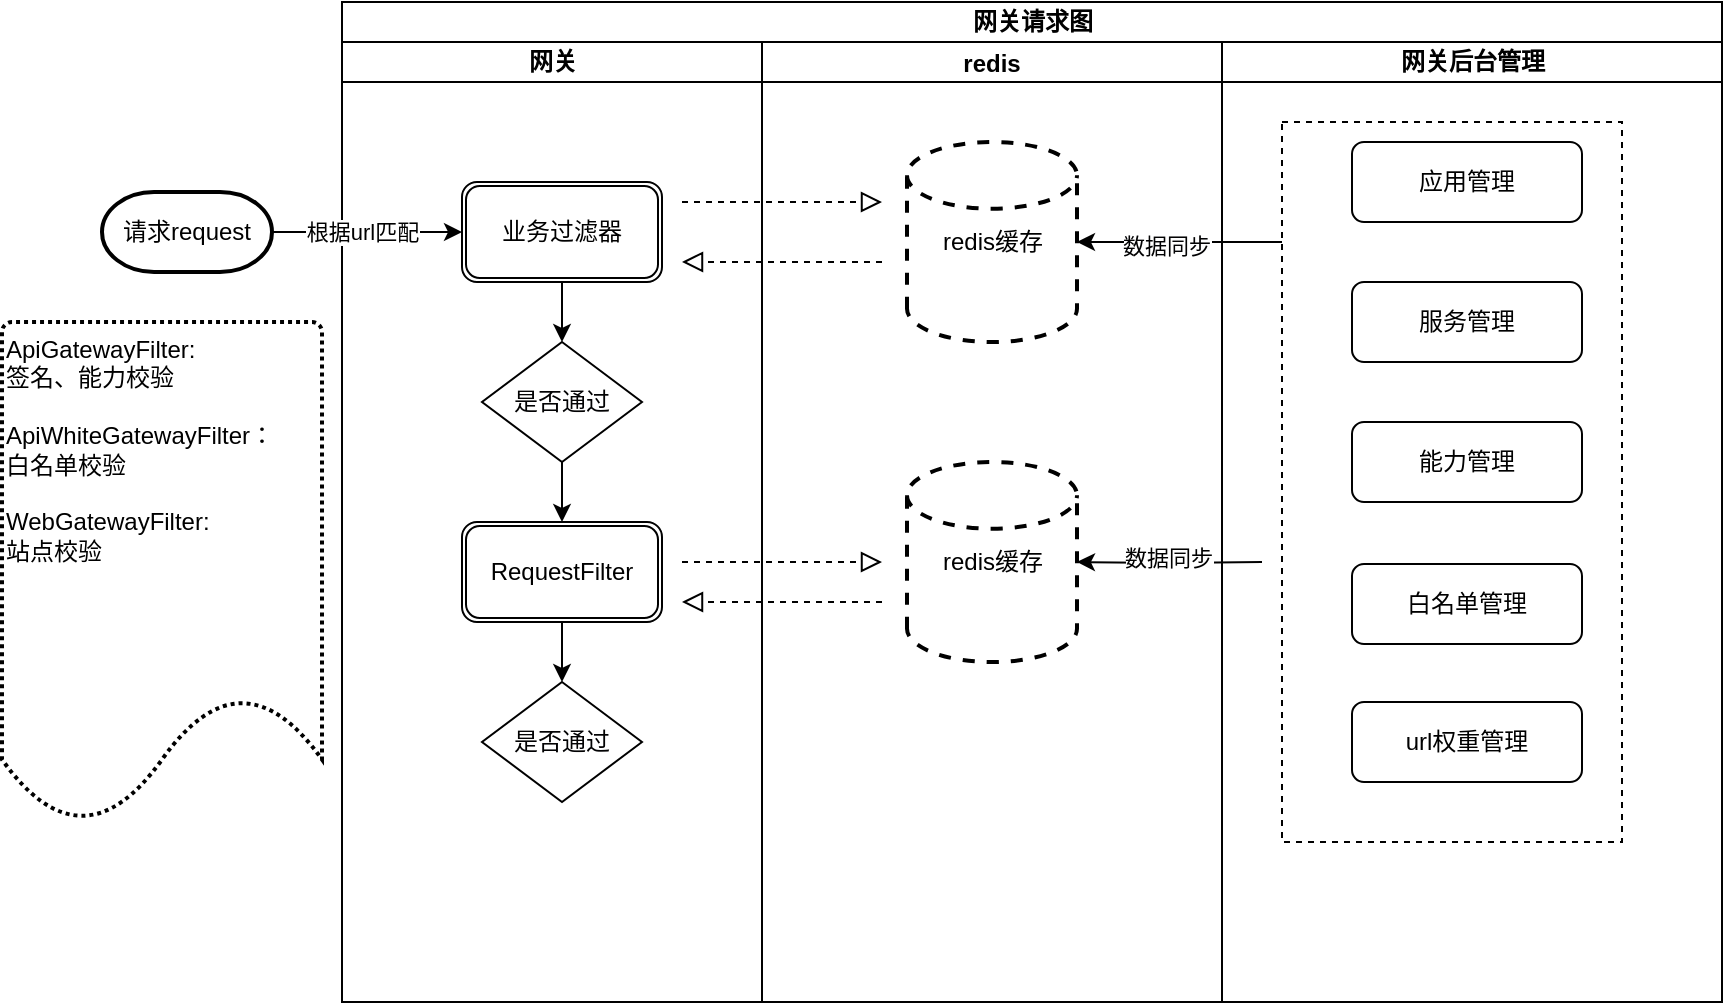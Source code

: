 <mxfile version="20.6.2" type="github">
  <diagram id="6a731a19-8d31-9384-78a2-239565b7b9f0" name="Page-1">
    <mxGraphModel dx="946" dy="-267" grid="1" gridSize="10" guides="1" tooltips="1" connect="1" arrows="1" fold="1" page="1" pageScale="1" pageWidth="1169" pageHeight="827" background="none" math="0" shadow="0">
      <root>
        <mxCell id="0" />
        <mxCell id="1" parent="0" />
        <mxCell id="2TVz8fjP1gfRnIbp-4KX-57" value="网关请求图" style="swimlane;childLayout=stackLayout;resizeParent=1;resizeParentMax=0;startSize=20;html=1;" vertex="1" parent="1">
          <mxGeometry x="400" y="880" width="690" height="500" as="geometry" />
        </mxCell>
        <mxCell id="2TVz8fjP1gfRnIbp-4KX-58" value="网关" style="swimlane;startSize=20;html=1;" vertex="1" parent="2TVz8fjP1gfRnIbp-4KX-57">
          <mxGeometry y="20" width="210" height="480" as="geometry" />
        </mxCell>
        <mxCell id="2TVz8fjP1gfRnIbp-4KX-81" style="edgeStyle=orthogonalEdgeStyle;rounded=0;orthogonalLoop=1;jettySize=auto;html=1;fontColor=#020203;" edge="1" parent="2TVz8fjP1gfRnIbp-4KX-58" source="2TVz8fjP1gfRnIbp-4KX-66" target="2TVz8fjP1gfRnIbp-4KX-80">
          <mxGeometry relative="1" as="geometry" />
        </mxCell>
        <mxCell id="2TVz8fjP1gfRnIbp-4KX-66" value="业务过滤器" style="shape=ext;double=1;rounded=1;whiteSpace=wrap;html=1;" vertex="1" parent="2TVz8fjP1gfRnIbp-4KX-58">
          <mxGeometry x="60" y="70" width="100" height="50" as="geometry" />
        </mxCell>
        <mxCell id="2TVz8fjP1gfRnIbp-4KX-84" style="edgeStyle=orthogonalEdgeStyle;rounded=0;orthogonalLoop=1;jettySize=auto;html=1;fontColor=#020203;" edge="1" parent="2TVz8fjP1gfRnIbp-4KX-58" source="2TVz8fjP1gfRnIbp-4KX-78" target="2TVz8fjP1gfRnIbp-4KX-83">
          <mxGeometry relative="1" as="geometry" />
        </mxCell>
        <mxCell id="2TVz8fjP1gfRnIbp-4KX-78" value="RequestFilter" style="shape=ext;double=1;rounded=1;whiteSpace=wrap;html=1;" vertex="1" parent="2TVz8fjP1gfRnIbp-4KX-58">
          <mxGeometry x="60" y="240" width="100" height="50" as="geometry" />
        </mxCell>
        <mxCell id="2TVz8fjP1gfRnIbp-4KX-82" style="edgeStyle=orthogonalEdgeStyle;rounded=0;orthogonalLoop=1;jettySize=auto;html=1;entryX=0.5;entryY=0;entryDx=0;entryDy=0;fontColor=#020203;" edge="1" parent="2TVz8fjP1gfRnIbp-4KX-58" source="2TVz8fjP1gfRnIbp-4KX-80" target="2TVz8fjP1gfRnIbp-4KX-78">
          <mxGeometry relative="1" as="geometry" />
        </mxCell>
        <mxCell id="2TVz8fjP1gfRnIbp-4KX-80" value="是否通过" style="rhombus;whiteSpace=wrap;html=1;labelBackgroundColor=#FFFFFF;fontColor=#020203;" vertex="1" parent="2TVz8fjP1gfRnIbp-4KX-58">
          <mxGeometry x="70" y="150" width="80" height="60" as="geometry" />
        </mxCell>
        <mxCell id="2TVz8fjP1gfRnIbp-4KX-83" value="是否通过" style="rhombus;whiteSpace=wrap;html=1;labelBackgroundColor=#FFFFFF;fontColor=#020203;" vertex="1" parent="2TVz8fjP1gfRnIbp-4KX-58">
          <mxGeometry x="70" y="320" width="80" height="60" as="geometry" />
        </mxCell>
        <mxCell id="2TVz8fjP1gfRnIbp-4KX-74" style="edgeStyle=orthogonalEdgeStyle;rounded=0;orthogonalLoop=1;jettySize=auto;html=1;" edge="1" parent="2TVz8fjP1gfRnIbp-4KX-57" target="2TVz8fjP1gfRnIbp-4KX-73">
          <mxGeometry relative="1" as="geometry">
            <mxPoint x="460" y="280" as="sourcePoint" />
          </mxGeometry>
        </mxCell>
        <mxCell id="2TVz8fjP1gfRnIbp-4KX-75" value="数据同步" style="edgeLabel;html=1;align=center;verticalAlign=middle;resizable=0;points=[];" vertex="1" connectable="0" parent="2TVz8fjP1gfRnIbp-4KX-74">
          <mxGeometry x="0.034" y="-2" relative="1" as="geometry">
            <mxPoint as="offset" />
          </mxGeometry>
        </mxCell>
        <mxCell id="2TVz8fjP1gfRnIbp-4KX-59" value="redis" style="swimlane;startSize=20;" vertex="1" parent="2TVz8fjP1gfRnIbp-4KX-57">
          <mxGeometry x="210" y="20" width="230" height="480" as="geometry" />
        </mxCell>
        <mxCell id="2TVz8fjP1gfRnIbp-4KX-73" value="redis缓存" style="strokeWidth=2;html=1;shape=mxgraph.flowchart.database;whiteSpace=wrap;dashed=1;" vertex="1" parent="2TVz8fjP1gfRnIbp-4KX-59">
          <mxGeometry x="72.5" y="210" width="85" height="100" as="geometry" />
        </mxCell>
        <mxCell id="2TVz8fjP1gfRnIbp-4KX-87" value="" style="endArrow=block;startArrow=none;endFill=0;startFill=0;endSize=8;html=1;verticalAlign=bottom;dashed=1;labelBackgroundColor=none;rounded=0;fontColor=#020203;" edge="1" parent="2TVz8fjP1gfRnIbp-4KX-59">
          <mxGeometry width="160" relative="1" as="geometry">
            <mxPoint x="60" y="280" as="sourcePoint" />
            <mxPoint x="-40" y="280" as="targetPoint" />
          </mxGeometry>
        </mxCell>
        <mxCell id="2TVz8fjP1gfRnIbp-4KX-85" value="" style="endArrow=block;startArrow=none;endFill=0;startFill=0;endSize=8;html=1;verticalAlign=bottom;dashed=1;labelBackgroundColor=none;rounded=0;fontColor=#020203;" edge="1" parent="2TVz8fjP1gfRnIbp-4KX-59">
          <mxGeometry width="160" relative="1" as="geometry">
            <mxPoint x="-40" y="260" as="sourcePoint" />
            <mxPoint x="60" y="260" as="targetPoint" />
          </mxGeometry>
        </mxCell>
        <mxCell id="2TVz8fjP1gfRnIbp-4KX-88" value="" style="endArrow=block;startArrow=none;endFill=0;startFill=0;endSize=8;html=1;verticalAlign=bottom;dashed=1;labelBackgroundColor=none;rounded=0;fontColor=#020203;" edge="1" parent="2TVz8fjP1gfRnIbp-4KX-59">
          <mxGeometry width="160" relative="1" as="geometry">
            <mxPoint x="-40" y="80" as="sourcePoint" />
            <mxPoint x="60" y="80" as="targetPoint" />
          </mxGeometry>
        </mxCell>
        <mxCell id="2TVz8fjP1gfRnIbp-4KX-89" value="" style="endArrow=block;startArrow=none;endFill=0;startFill=0;endSize=8;html=1;verticalAlign=bottom;dashed=1;labelBackgroundColor=none;rounded=0;fontColor=#020203;" edge="1" parent="2TVz8fjP1gfRnIbp-4KX-59">
          <mxGeometry width="160" relative="1" as="geometry">
            <mxPoint x="60" y="110" as="sourcePoint" />
            <mxPoint x="-40" y="110" as="targetPoint" />
          </mxGeometry>
        </mxCell>
        <mxCell id="2TVz8fjP1gfRnIbp-4KX-91" value="redis缓存" style="strokeWidth=2;html=1;shape=mxgraph.flowchart.database;whiteSpace=wrap;dashed=1;" vertex="1" parent="2TVz8fjP1gfRnIbp-4KX-59">
          <mxGeometry x="72.5" y="50" width="85" height="100" as="geometry" />
        </mxCell>
        <mxCell id="2TVz8fjP1gfRnIbp-4KX-60" value="网关后台管理" style="swimlane;startSize=20;html=1;" vertex="1" parent="2TVz8fjP1gfRnIbp-4KX-57">
          <mxGeometry x="440" y="20" width="250" height="480" as="geometry" />
        </mxCell>
        <mxCell id="2TVz8fjP1gfRnIbp-4KX-67" value="" style="rounded=0;whiteSpace=wrap;html=1;dashed=1;" vertex="1" parent="2TVz8fjP1gfRnIbp-4KX-60">
          <mxGeometry x="30" y="40" width="170" height="360" as="geometry" />
        </mxCell>
        <mxCell id="2TVz8fjP1gfRnIbp-4KX-68" value="应用管理" style="rounded=1;whiteSpace=wrap;html=1;" vertex="1" parent="2TVz8fjP1gfRnIbp-4KX-60">
          <mxGeometry x="65" y="50" width="115" height="40" as="geometry" />
        </mxCell>
        <mxCell id="2TVz8fjP1gfRnIbp-4KX-69" value="服务管理" style="rounded=1;whiteSpace=wrap;html=1;" vertex="1" parent="2TVz8fjP1gfRnIbp-4KX-60">
          <mxGeometry x="65" y="120" width="115" height="40" as="geometry" />
        </mxCell>
        <mxCell id="2TVz8fjP1gfRnIbp-4KX-70" value="能力管理" style="rounded=1;whiteSpace=wrap;html=1;" vertex="1" parent="2TVz8fjP1gfRnIbp-4KX-60">
          <mxGeometry x="65" y="190" width="115" height="40" as="geometry" />
        </mxCell>
        <mxCell id="2TVz8fjP1gfRnIbp-4KX-71" value="白名单管理" style="rounded=1;whiteSpace=wrap;html=1;" vertex="1" parent="2TVz8fjP1gfRnIbp-4KX-60">
          <mxGeometry x="65" y="261" width="115" height="40" as="geometry" />
        </mxCell>
        <mxCell id="2TVz8fjP1gfRnIbp-4KX-72" value="url权重管理" style="rounded=1;whiteSpace=wrap;html=1;" vertex="1" parent="2TVz8fjP1gfRnIbp-4KX-60">
          <mxGeometry x="65" y="330" width="115" height="40" as="geometry" />
        </mxCell>
        <mxCell id="2TVz8fjP1gfRnIbp-4KX-94" style="edgeStyle=orthogonalEdgeStyle;rounded=0;orthogonalLoop=1;jettySize=auto;html=1;entryX=1;entryY=0.5;entryDx=0;entryDy=0;entryPerimeter=0;fontColor=#020203;" edge="1" parent="2TVz8fjP1gfRnIbp-4KX-57" source="2TVz8fjP1gfRnIbp-4KX-67" target="2TVz8fjP1gfRnIbp-4KX-91">
          <mxGeometry relative="1" as="geometry">
            <Array as="points">
              <mxPoint x="420" y="120" />
              <mxPoint x="420" y="120" />
            </Array>
          </mxGeometry>
        </mxCell>
        <mxCell id="2TVz8fjP1gfRnIbp-4KX-95" value="数据同步" style="edgeLabel;html=1;align=center;verticalAlign=middle;resizable=0;points=[];fontColor=#020203;" vertex="1" connectable="0" parent="2TVz8fjP1gfRnIbp-4KX-94">
          <mxGeometry x="0.132" y="2" relative="1" as="geometry">
            <mxPoint as="offset" />
          </mxGeometry>
        </mxCell>
        <mxCell id="2TVz8fjP1gfRnIbp-4KX-76" style="edgeStyle=orthogonalEdgeStyle;rounded=0;orthogonalLoop=1;jettySize=auto;html=1;exitX=1;exitY=0.5;exitDx=0;exitDy=0;exitPerimeter=0;" edge="1" parent="1" source="2TVz8fjP1gfRnIbp-4KX-65" target="2TVz8fjP1gfRnIbp-4KX-66">
          <mxGeometry relative="1" as="geometry" />
        </mxCell>
        <mxCell id="2TVz8fjP1gfRnIbp-4KX-77" value="根据url匹配" style="edgeLabel;html=1;align=center;verticalAlign=middle;resizable=0;points=[];" vertex="1" connectable="0" parent="2TVz8fjP1gfRnIbp-4KX-76">
          <mxGeometry x="-0.053" relative="1" as="geometry">
            <mxPoint as="offset" />
          </mxGeometry>
        </mxCell>
        <mxCell id="2TVz8fjP1gfRnIbp-4KX-65" value="请求request" style="strokeWidth=2;html=1;shape=mxgraph.flowchart.terminator;whiteSpace=wrap;" vertex="1" parent="1">
          <mxGeometry x="280" y="975" width="85" height="40" as="geometry" />
        </mxCell>
        <mxCell id="2TVz8fjP1gfRnIbp-4KX-97" value="ApiGatewayFilter:&lt;br&gt;签名、能力校验&lt;br&gt;&lt;br&gt;ApiWhiteGatewayFilter：&lt;br&gt;白名单校验&lt;br&gt;&lt;br&gt;WebGatewayFilter:&lt;br&gt;站点校验" style="strokeWidth=2;html=1;shape=mxgraph.flowchart.document2;whiteSpace=wrap;size=0.25;labelBackgroundColor=#FFFFFF;dashed=1;dashPattern=1 1;align=left;verticalAlign=top;" vertex="1" parent="1">
          <mxGeometry x="230" y="1040" width="160" height="250" as="geometry" />
        </mxCell>
      </root>
    </mxGraphModel>
  </diagram>
</mxfile>
